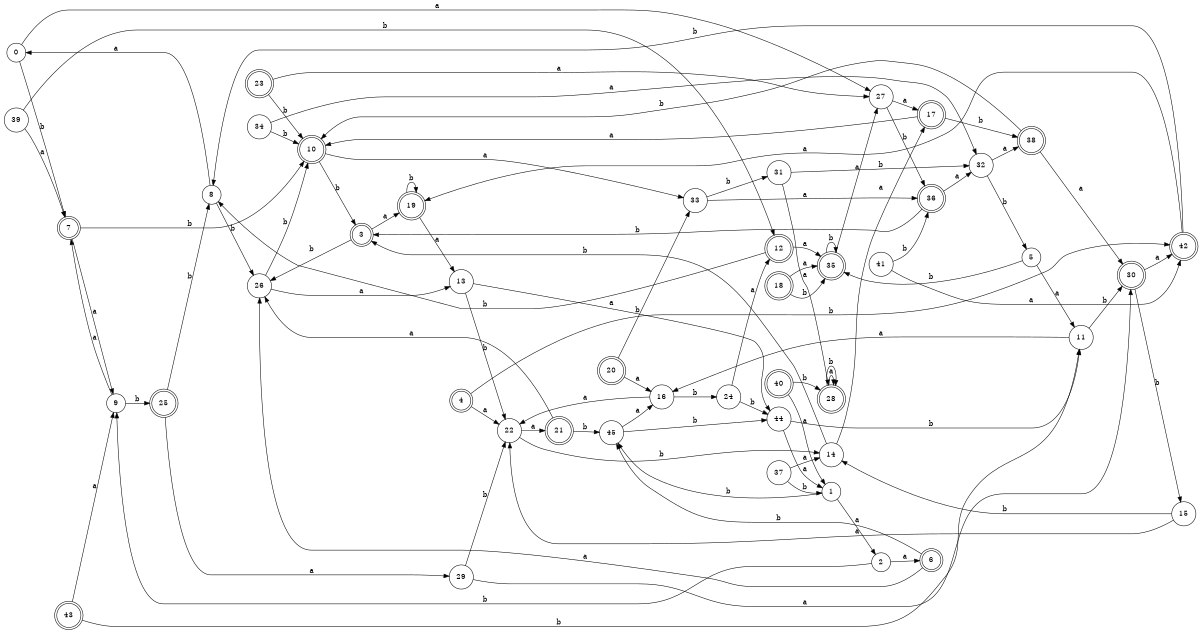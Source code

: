 digraph n37_5 {
__start0 [label="" shape="none"];

rankdir=LR;
size="8,5";

s0 [style="filled", color="black", fillcolor="white" shape="circle", label="0"];
s1 [style="filled", color="black", fillcolor="white" shape="circle", label="1"];
s2 [style="filled", color="black", fillcolor="white" shape="circle", label="2"];
s3 [style="rounded,filled", color="black", fillcolor="white" shape="doublecircle", label="3"];
s4 [style="rounded,filled", color="black", fillcolor="white" shape="doublecircle", label="4"];
s5 [style="filled", color="black", fillcolor="white" shape="circle", label="5"];
s6 [style="rounded,filled", color="black", fillcolor="white" shape="doublecircle", label="6"];
s7 [style="rounded,filled", color="black", fillcolor="white" shape="doublecircle", label="7"];
s8 [style="filled", color="black", fillcolor="white" shape="circle", label="8"];
s9 [style="filled", color="black", fillcolor="white" shape="circle", label="9"];
s10 [style="rounded,filled", color="black", fillcolor="white" shape="doublecircle", label="10"];
s11 [style="filled", color="black", fillcolor="white" shape="circle", label="11"];
s12 [style="rounded,filled", color="black", fillcolor="white" shape="doublecircle", label="12"];
s13 [style="filled", color="black", fillcolor="white" shape="circle", label="13"];
s14 [style="filled", color="black", fillcolor="white" shape="circle", label="14"];
s15 [style="filled", color="black", fillcolor="white" shape="circle", label="15"];
s16 [style="filled", color="black", fillcolor="white" shape="circle", label="16"];
s17 [style="rounded,filled", color="black", fillcolor="white" shape="doublecircle", label="17"];
s18 [style="rounded,filled", color="black", fillcolor="white" shape="doublecircle", label="18"];
s19 [style="rounded,filled", color="black", fillcolor="white" shape="doublecircle", label="19"];
s20 [style="rounded,filled", color="black", fillcolor="white" shape="doublecircle", label="20"];
s21 [style="rounded,filled", color="black", fillcolor="white" shape="doublecircle", label="21"];
s22 [style="filled", color="black", fillcolor="white" shape="circle", label="22"];
s23 [style="rounded,filled", color="black", fillcolor="white" shape="doublecircle", label="23"];
s24 [style="filled", color="black", fillcolor="white" shape="circle", label="24"];
s25 [style="rounded,filled", color="black", fillcolor="white" shape="doublecircle", label="25"];
s26 [style="filled", color="black", fillcolor="white" shape="circle", label="26"];
s27 [style="filled", color="black", fillcolor="white" shape="circle", label="27"];
s28 [style="rounded,filled", color="black", fillcolor="white" shape="doublecircle", label="28"];
s29 [style="filled", color="black", fillcolor="white" shape="circle", label="29"];
s30 [style="rounded,filled", color="black", fillcolor="white" shape="doublecircle", label="30"];
s31 [style="filled", color="black", fillcolor="white" shape="circle", label="31"];
s32 [style="filled", color="black", fillcolor="white" shape="circle", label="32"];
s33 [style="filled", color="black", fillcolor="white" shape="circle", label="33"];
s34 [style="filled", color="black", fillcolor="white" shape="circle", label="34"];
s35 [style="rounded,filled", color="black", fillcolor="white" shape="doublecircle", label="35"];
s36 [style="rounded,filled", color="black", fillcolor="white" shape="doublecircle", label="36"];
s37 [style="filled", color="black", fillcolor="white" shape="circle", label="37"];
s38 [style="rounded,filled", color="black", fillcolor="white" shape="doublecircle", label="38"];
s39 [style="filled", color="black", fillcolor="white" shape="circle", label="39"];
s40 [style="rounded,filled", color="black", fillcolor="white" shape="doublecircle", label="40"];
s41 [style="filled", color="black", fillcolor="white" shape="circle", label="41"];
s42 [style="rounded,filled", color="black", fillcolor="white" shape="doublecircle", label="42"];
s43 [style="rounded,filled", color="black", fillcolor="white" shape="doublecircle", label="43"];
s44 [style="filled", color="black", fillcolor="white" shape="circle", label="44"];
s45 [style="filled", color="black", fillcolor="white" shape="circle", label="45"];
s0 -> s27 [label="a"];
s0 -> s7 [label="b"];
s1 -> s2 [label="a"];
s1 -> s45 [label="b"];
s2 -> s6 [label="a"];
s2 -> s9 [label="b"];
s3 -> s19 [label="a"];
s3 -> s26 [label="b"];
s4 -> s22 [label="a"];
s4 -> s42 [label="b"];
s5 -> s11 [label="a"];
s5 -> s35 [label="b"];
s6 -> s26 [label="a"];
s6 -> s45 [label="b"];
s7 -> s9 [label="a"];
s7 -> s10 [label="b"];
s8 -> s0 [label="a"];
s8 -> s26 [label="b"];
s9 -> s7 [label="a"];
s9 -> s25 [label="b"];
s10 -> s33 [label="a"];
s10 -> s3 [label="b"];
s11 -> s16 [label="a"];
s11 -> s30 [label="b"];
s12 -> s35 [label="a"];
s12 -> s8 [label="b"];
s13 -> s44 [label="a"];
s13 -> s22 [label="b"];
s14 -> s17 [label="a"];
s14 -> s3 [label="b"];
s15 -> s22 [label="a"];
s15 -> s14 [label="b"];
s16 -> s22 [label="a"];
s16 -> s24 [label="b"];
s17 -> s10 [label="a"];
s17 -> s38 [label="b"];
s18 -> s35 [label="a"];
s18 -> s35 [label="b"];
s19 -> s13 [label="a"];
s19 -> s19 [label="b"];
s20 -> s16 [label="a"];
s20 -> s33 [label="b"];
s21 -> s26 [label="a"];
s21 -> s45 [label="b"];
s22 -> s21 [label="a"];
s22 -> s14 [label="b"];
s23 -> s27 [label="a"];
s23 -> s10 [label="b"];
s24 -> s12 [label="a"];
s24 -> s44 [label="b"];
s25 -> s29 [label="a"];
s25 -> s8 [label="b"];
s26 -> s13 [label="a"];
s26 -> s10 [label="b"];
s27 -> s17 [label="a"];
s27 -> s36 [label="b"];
s28 -> s28 [label="a"];
s28 -> s28 [label="b"];
s29 -> s30 [label="a"];
s29 -> s22 [label="b"];
s30 -> s42 [label="a"];
s30 -> s15 [label="b"];
s31 -> s28 [label="a"];
s31 -> s32 [label="b"];
s32 -> s38 [label="a"];
s32 -> s5 [label="b"];
s33 -> s36 [label="a"];
s33 -> s31 [label="b"];
s34 -> s32 [label="a"];
s34 -> s10 [label="b"];
s35 -> s27 [label="a"];
s35 -> s35 [label="b"];
s36 -> s32 [label="a"];
s36 -> s3 [label="b"];
s37 -> s14 [label="a"];
s37 -> s1 [label="b"];
s38 -> s30 [label="a"];
s38 -> s10 [label="b"];
s39 -> s7 [label="a"];
s39 -> s12 [label="b"];
s40 -> s1 [label="a"];
s40 -> s28 [label="b"];
s41 -> s42 [label="a"];
s41 -> s36 [label="b"];
s42 -> s19 [label="a"];
s42 -> s8 [label="b"];
s43 -> s9 [label="a"];
s43 -> s11 [label="b"];
s44 -> s1 [label="a"];
s44 -> s11 [label="b"];
s45 -> s16 [label="a"];
s45 -> s44 [label="b"];

}